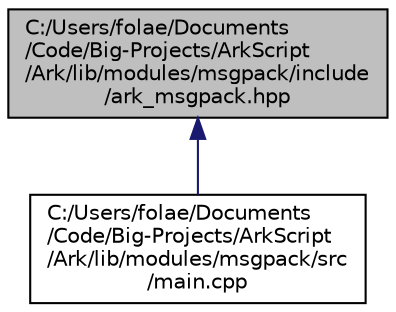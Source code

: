 digraph "C:/Users/folae/Documents/Code/Big-Projects/ArkScript/Ark/lib/modules/msgpack/include/ark_msgpack.hpp"
{
 // INTERACTIVE_SVG=YES
 // LATEX_PDF_SIZE
  edge [fontname="Helvetica",fontsize="10",labelfontname="Helvetica",labelfontsize="10"];
  node [fontname="Helvetica",fontsize="10",shape=record];
  Node1 [label="C:/Users/folae/Documents\l/Code/Big-Projects/ArkScript\l/Ark/lib/modules/msgpack/include\l/ark_msgpack.hpp",height=0.2,width=0.4,color="black", fillcolor="grey75", style="filled", fontcolor="black",tooltip=" "];
  Node1 -> Node2 [dir="back",color="midnightblue",fontsize="10",style="solid",fontname="Helvetica"];
  Node2 [label="C:/Users/folae/Documents\l/Code/Big-Projects/ArkScript\l/Ark/lib/modules/msgpack/src\l/main.cpp",height=0.2,width=0.4,color="black", fillcolor="white", style="filled",URL="$d0/db7/lib_2modules_2msgpack_2src_2main_8cpp.html",tooltip=" "];
}
